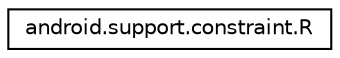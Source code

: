 digraph "Graphical Class Hierarchy"
{
 // LATEX_PDF_SIZE
  edge [fontname="Helvetica",fontsize="10",labelfontname="Helvetica",labelfontsize="10"];
  node [fontname="Helvetica",fontsize="10",shape=record];
  rankdir="LR";
  Node0 [label="android.support.constraint.R",height=0.2,width=0.4,color="black", fillcolor="white", style="filled",URL="$classandroid_1_1support_1_1constraint_1_1_r.html",tooltip=" "];
}
